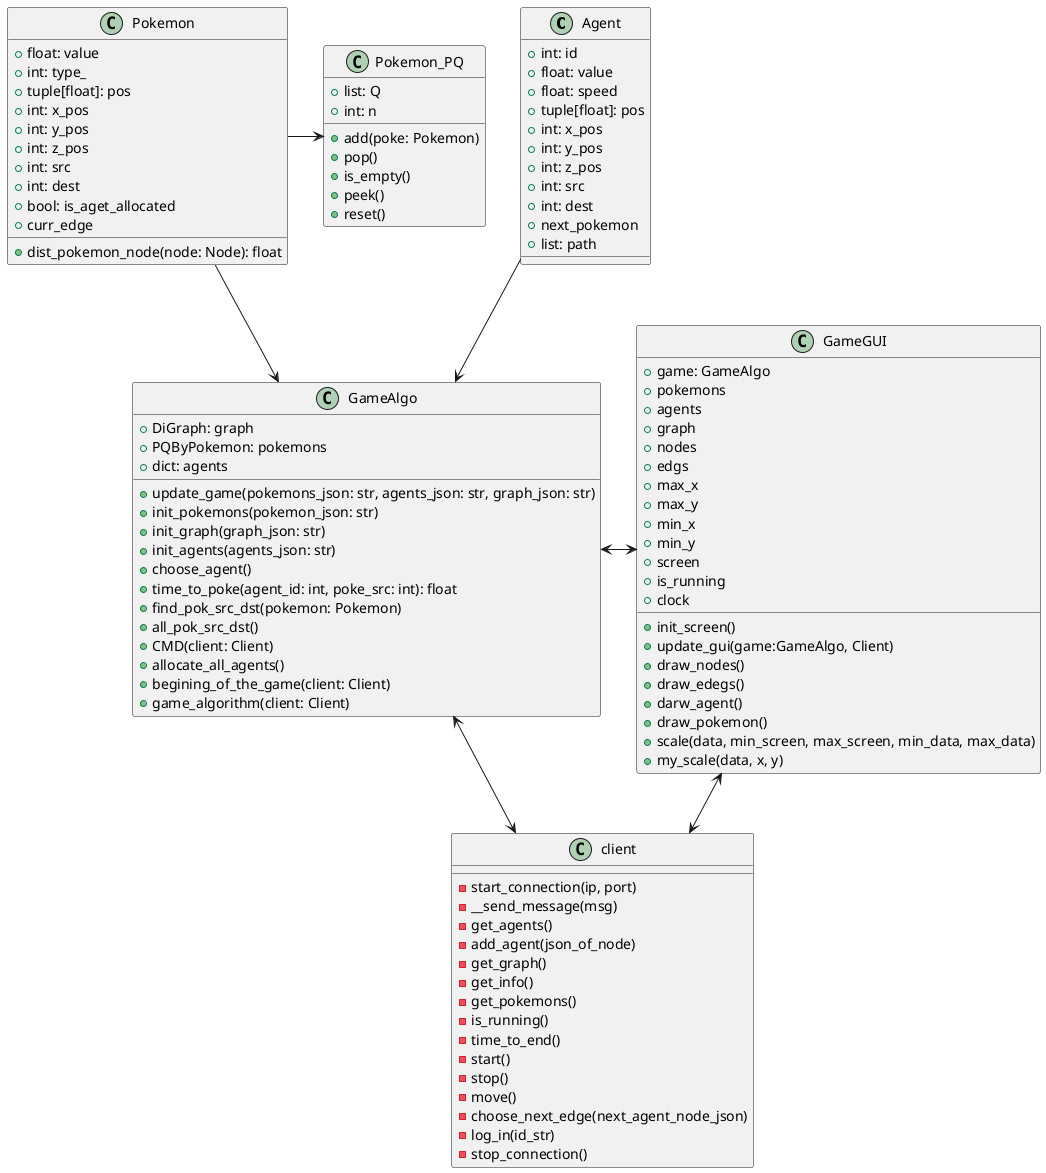 import
@startuml

Agent --> GameAlgo
Pokemon -> Pokemon_PQ
Pokemon --> GameAlgo
GameAlgo <-> GameGUI
GameAlgo <--> client
GameGUI <--> client


class Pokemon{
+float: value
+int: type_
+tuple[float]: pos
+int: x_pos
+int: y_pos
+int: z_pos
+int: src
+int: dest
+bool: is_aget_allocated
+curr_edge
+dist_pokemon_node(node: Node): float
}

class Pokemon_PQ{
+list: Q
+int: n
+add(poke: Pokemon)
+pop()
+is_empty()
+peek()
+reset()
}

class Agent{
+int: id
+float: value
+float: speed
+tuple[float]: pos
+int: x_pos
+int: y_pos
+int: z_pos
+int: src
+int: dest
+next_pokemon
+list: path
}

object GameAlgo{
+DiGraph: graph
+PQByPokemon: pokemons
+dict: agents
+update_game(pokemons_json: str, agents_json: str, graph_json: str)
+init_pokemons(pokemon_json: str)
+init_graph(graph_json: str)
+init_agents(agents_json: str)
+choose_agent()
+time_to_poke(agent_id: int, poke_src: int): float
+find_pok_src_dst(pokemon: Pokemon)
+all_pok_src_dst()
+CMD(client: Client)
+allocate_all_agents()
+begining_of_the_game(client: Client)
+game_algorithm(client: Client)
}

class GameGUI{
+game: GameAlgo
+pokemons
+agents
+graph
+nodes
+edgs
+max_x
+max_y
+min_x
+min_y
+screen
+is_running
+clock
+init_screen()
+update_gui(game:GameAlgo, Client)
+draw_nodes()
+draw_edegs()
+darw_agent()
+draw_pokemon()
+scale(data, min_screen, max_screen, min_data, max_data)
+my_scale(data, x, y)
}



object client{
-start_connection(ip, port)
-__send_message(msg)
-get_agents()
-add_agent(json_of_node)
-get_graph()
-get_info()
-get_pokemons()
-is_running()
-time_to_end()
-start()
-stop()
-move()
-choose_next_edge(next_agent_node_json)
-log_in(id_str)
-stop_connection()
}

@enduml